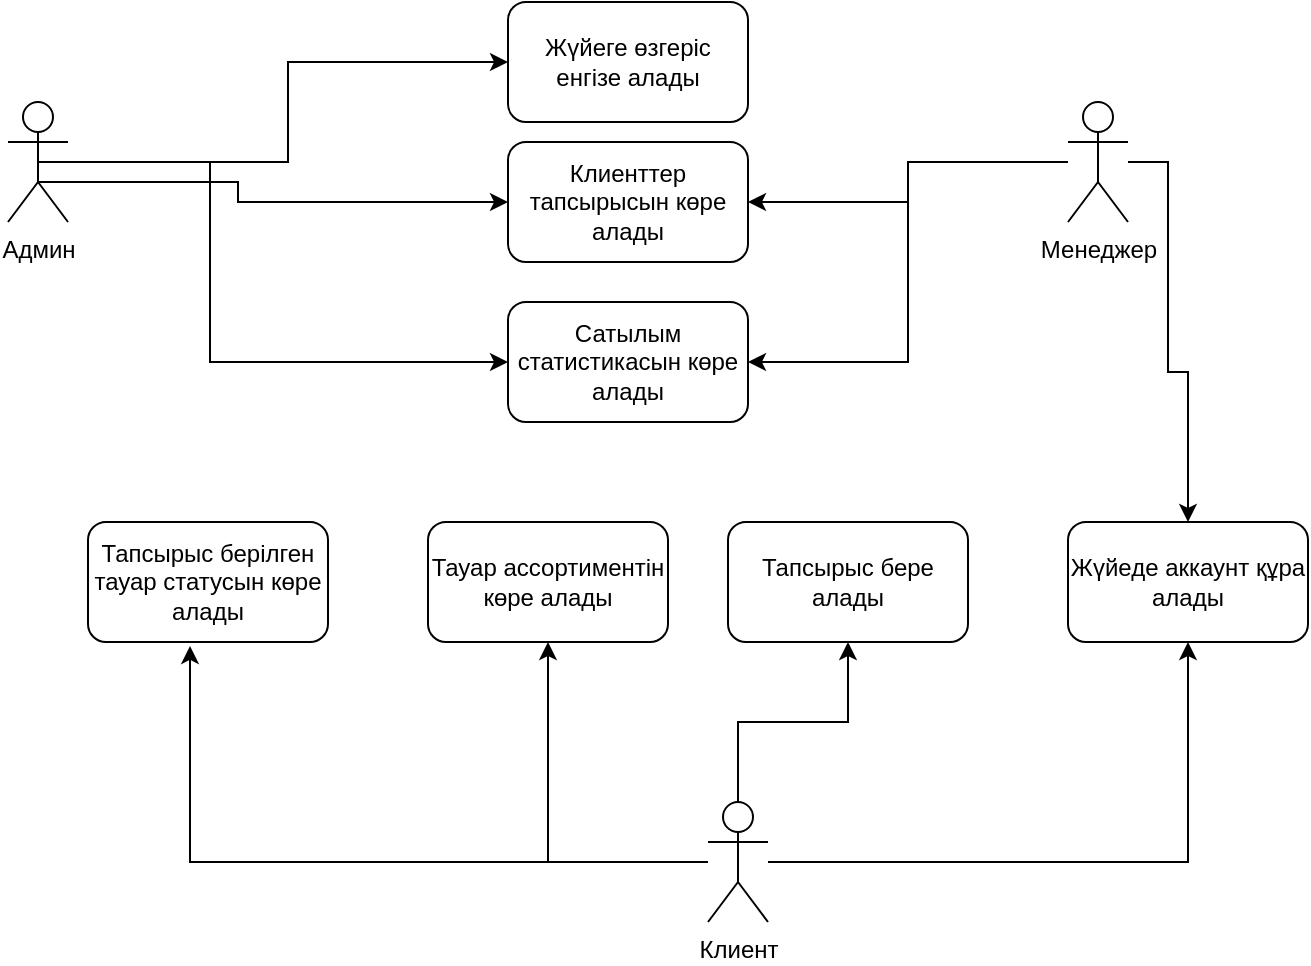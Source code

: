 <mxfile version="24.3.1" type="github">
  <diagram id="R2lEEEUBdFMjLlhIrx00" name="Page-1">
    <mxGraphModel dx="1194" dy="541" grid="1" gridSize="10" guides="1" tooltips="1" connect="1" arrows="1" fold="1" page="1" pageScale="1" pageWidth="850" pageHeight="1100" math="0" shadow="0" extFonts="Permanent Marker^https://fonts.googleapis.com/css?family=Permanent+Marker">
      <root>
        <mxCell id="0" />
        <mxCell id="1" parent="0" />
        <mxCell id="DFQnE-Tc0n_A5K0oreh7-2" style="edgeStyle=orthogonalEdgeStyle;rounded=0;orthogonalLoop=1;jettySize=auto;html=1;exitX=0.5;exitY=0.5;exitDx=0;exitDy=0;exitPerimeter=0;" edge="1" parent="1" source="DFQnE-Tc0n_A5K0oreh7-1" target="DFQnE-Tc0n_A5K0oreh7-3">
          <mxGeometry relative="1" as="geometry">
            <mxPoint x="250" y="110" as="targetPoint" />
          </mxGeometry>
        </mxCell>
        <mxCell id="DFQnE-Tc0n_A5K0oreh7-4" style="edgeStyle=orthogonalEdgeStyle;rounded=0;orthogonalLoop=1;jettySize=auto;html=1;exitX=0.5;exitY=0.5;exitDx=0;exitDy=0;exitPerimeter=0;" edge="1" parent="1" source="DFQnE-Tc0n_A5K0oreh7-1" target="DFQnE-Tc0n_A5K0oreh7-5">
          <mxGeometry relative="1" as="geometry">
            <mxPoint x="300" y="160" as="targetPoint" />
            <Array as="points">
              <mxPoint x="35" y="120" />
              <mxPoint x="135" y="120" />
              <mxPoint x="135" y="130" />
            </Array>
          </mxGeometry>
        </mxCell>
        <mxCell id="DFQnE-Tc0n_A5K0oreh7-6" style="edgeStyle=orthogonalEdgeStyle;rounded=0;orthogonalLoop=1;jettySize=auto;html=1;" edge="1" parent="1" source="DFQnE-Tc0n_A5K0oreh7-1" target="DFQnE-Tc0n_A5K0oreh7-7">
          <mxGeometry relative="1" as="geometry">
            <mxPoint x="270" y="220" as="targetPoint" />
            <Array as="points">
              <mxPoint x="121" y="110" />
              <mxPoint x="121" y="210" />
            </Array>
          </mxGeometry>
        </mxCell>
        <mxCell id="DFQnE-Tc0n_A5K0oreh7-1" value="Админ" style="shape=umlActor;verticalLabelPosition=bottom;verticalAlign=top;html=1;outlineConnect=0;" vertex="1" parent="1">
          <mxGeometry x="20" y="80" width="30" height="60" as="geometry" />
        </mxCell>
        <mxCell id="DFQnE-Tc0n_A5K0oreh7-3" value="Жүйеге өзгеріс енгізе алады" style="rounded=1;whiteSpace=wrap;html=1;" vertex="1" parent="1">
          <mxGeometry x="270" y="30" width="120" height="60" as="geometry" />
        </mxCell>
        <mxCell id="DFQnE-Tc0n_A5K0oreh7-5" value="Клиенттер тапсырысын көре алады" style="rounded=1;whiteSpace=wrap;html=1;" vertex="1" parent="1">
          <mxGeometry x="270" y="100" width="120" height="60" as="geometry" />
        </mxCell>
        <mxCell id="DFQnE-Tc0n_A5K0oreh7-7" value="Сатылым статистикасын көре алады" style="rounded=1;whiteSpace=wrap;html=1;" vertex="1" parent="1">
          <mxGeometry x="270" y="180" width="120" height="60" as="geometry" />
        </mxCell>
        <mxCell id="DFQnE-Tc0n_A5K0oreh7-8" value="Жүйеде аккаунт құра алады" style="rounded=1;whiteSpace=wrap;html=1;" vertex="1" parent="1">
          <mxGeometry x="550" y="290" width="120" height="60" as="geometry" />
        </mxCell>
        <mxCell id="DFQnE-Tc0n_A5K0oreh7-9" value="Тапсырыс бере алады" style="rounded=1;whiteSpace=wrap;html=1;" vertex="1" parent="1">
          <mxGeometry x="380" y="290" width="120" height="60" as="geometry" />
        </mxCell>
        <mxCell id="DFQnE-Tc0n_A5K0oreh7-12" value="Тауар ассортиментін көре алады" style="rounded=1;whiteSpace=wrap;html=1;" vertex="1" parent="1">
          <mxGeometry x="230" y="290" width="120" height="60" as="geometry" />
        </mxCell>
        <mxCell id="DFQnE-Tc0n_A5K0oreh7-13" value="Тапсырыс берілген тауар статусын көре алады" style="rounded=1;whiteSpace=wrap;html=1;" vertex="1" parent="1">
          <mxGeometry x="60" y="290" width="120" height="60" as="geometry" />
        </mxCell>
        <mxCell id="DFQnE-Tc0n_A5K0oreh7-16" style="edgeStyle=orthogonalEdgeStyle;rounded=0;orthogonalLoop=1;jettySize=auto;html=1;entryX=0.5;entryY=1;entryDx=0;entryDy=0;" edge="1" parent="1" source="DFQnE-Tc0n_A5K0oreh7-14" target="DFQnE-Tc0n_A5K0oreh7-12">
          <mxGeometry relative="1" as="geometry" />
        </mxCell>
        <mxCell id="DFQnE-Tc0n_A5K0oreh7-17" style="edgeStyle=orthogonalEdgeStyle;rounded=0;orthogonalLoop=1;jettySize=auto;html=1;" edge="1" parent="1" source="DFQnE-Tc0n_A5K0oreh7-14" target="DFQnE-Tc0n_A5K0oreh7-9">
          <mxGeometry relative="1" as="geometry" />
        </mxCell>
        <mxCell id="DFQnE-Tc0n_A5K0oreh7-18" style="edgeStyle=orthogonalEdgeStyle;rounded=0;orthogonalLoop=1;jettySize=auto;html=1;" edge="1" parent="1" source="DFQnE-Tc0n_A5K0oreh7-14" target="DFQnE-Tc0n_A5K0oreh7-8">
          <mxGeometry relative="1" as="geometry" />
        </mxCell>
        <mxCell id="DFQnE-Tc0n_A5K0oreh7-14" value="Клиент" style="shape=umlActor;verticalLabelPosition=bottom;verticalAlign=top;html=1;outlineConnect=0;" vertex="1" parent="1">
          <mxGeometry x="370" y="430" width="30" height="60" as="geometry" />
        </mxCell>
        <mxCell id="DFQnE-Tc0n_A5K0oreh7-15" style="edgeStyle=orthogonalEdgeStyle;rounded=0;orthogonalLoop=1;jettySize=auto;html=1;entryX=0.425;entryY=1.033;entryDx=0;entryDy=0;entryPerimeter=0;" edge="1" parent="1" source="DFQnE-Tc0n_A5K0oreh7-14" target="DFQnE-Tc0n_A5K0oreh7-13">
          <mxGeometry relative="1" as="geometry" />
        </mxCell>
        <mxCell id="DFQnE-Tc0n_A5K0oreh7-20" style="edgeStyle=orthogonalEdgeStyle;rounded=0;orthogonalLoop=1;jettySize=auto;html=1;entryX=1;entryY=0.5;entryDx=0;entryDy=0;" edge="1" parent="1" source="DFQnE-Tc0n_A5K0oreh7-19" target="DFQnE-Tc0n_A5K0oreh7-5">
          <mxGeometry relative="1" as="geometry" />
        </mxCell>
        <mxCell id="DFQnE-Tc0n_A5K0oreh7-21" style="edgeStyle=orthogonalEdgeStyle;rounded=0;orthogonalLoop=1;jettySize=auto;html=1;entryX=1;entryY=0.5;entryDx=0;entryDy=0;" edge="1" parent="1" source="DFQnE-Tc0n_A5K0oreh7-19" target="DFQnE-Tc0n_A5K0oreh7-7">
          <mxGeometry relative="1" as="geometry" />
        </mxCell>
        <mxCell id="DFQnE-Tc0n_A5K0oreh7-22" style="edgeStyle=orthogonalEdgeStyle;rounded=0;orthogonalLoop=1;jettySize=auto;html=1;" edge="1" parent="1" source="DFQnE-Tc0n_A5K0oreh7-19" target="DFQnE-Tc0n_A5K0oreh7-8">
          <mxGeometry relative="1" as="geometry">
            <Array as="points">
              <mxPoint x="600" y="110" />
              <mxPoint x="600" y="215" />
              <mxPoint x="610" y="215" />
            </Array>
          </mxGeometry>
        </mxCell>
        <mxCell id="DFQnE-Tc0n_A5K0oreh7-19" value="Менеджер" style="shape=umlActor;verticalLabelPosition=bottom;verticalAlign=top;html=1;outlineConnect=0;" vertex="1" parent="1">
          <mxGeometry x="550" y="80" width="30" height="60" as="geometry" />
        </mxCell>
      </root>
    </mxGraphModel>
  </diagram>
</mxfile>
